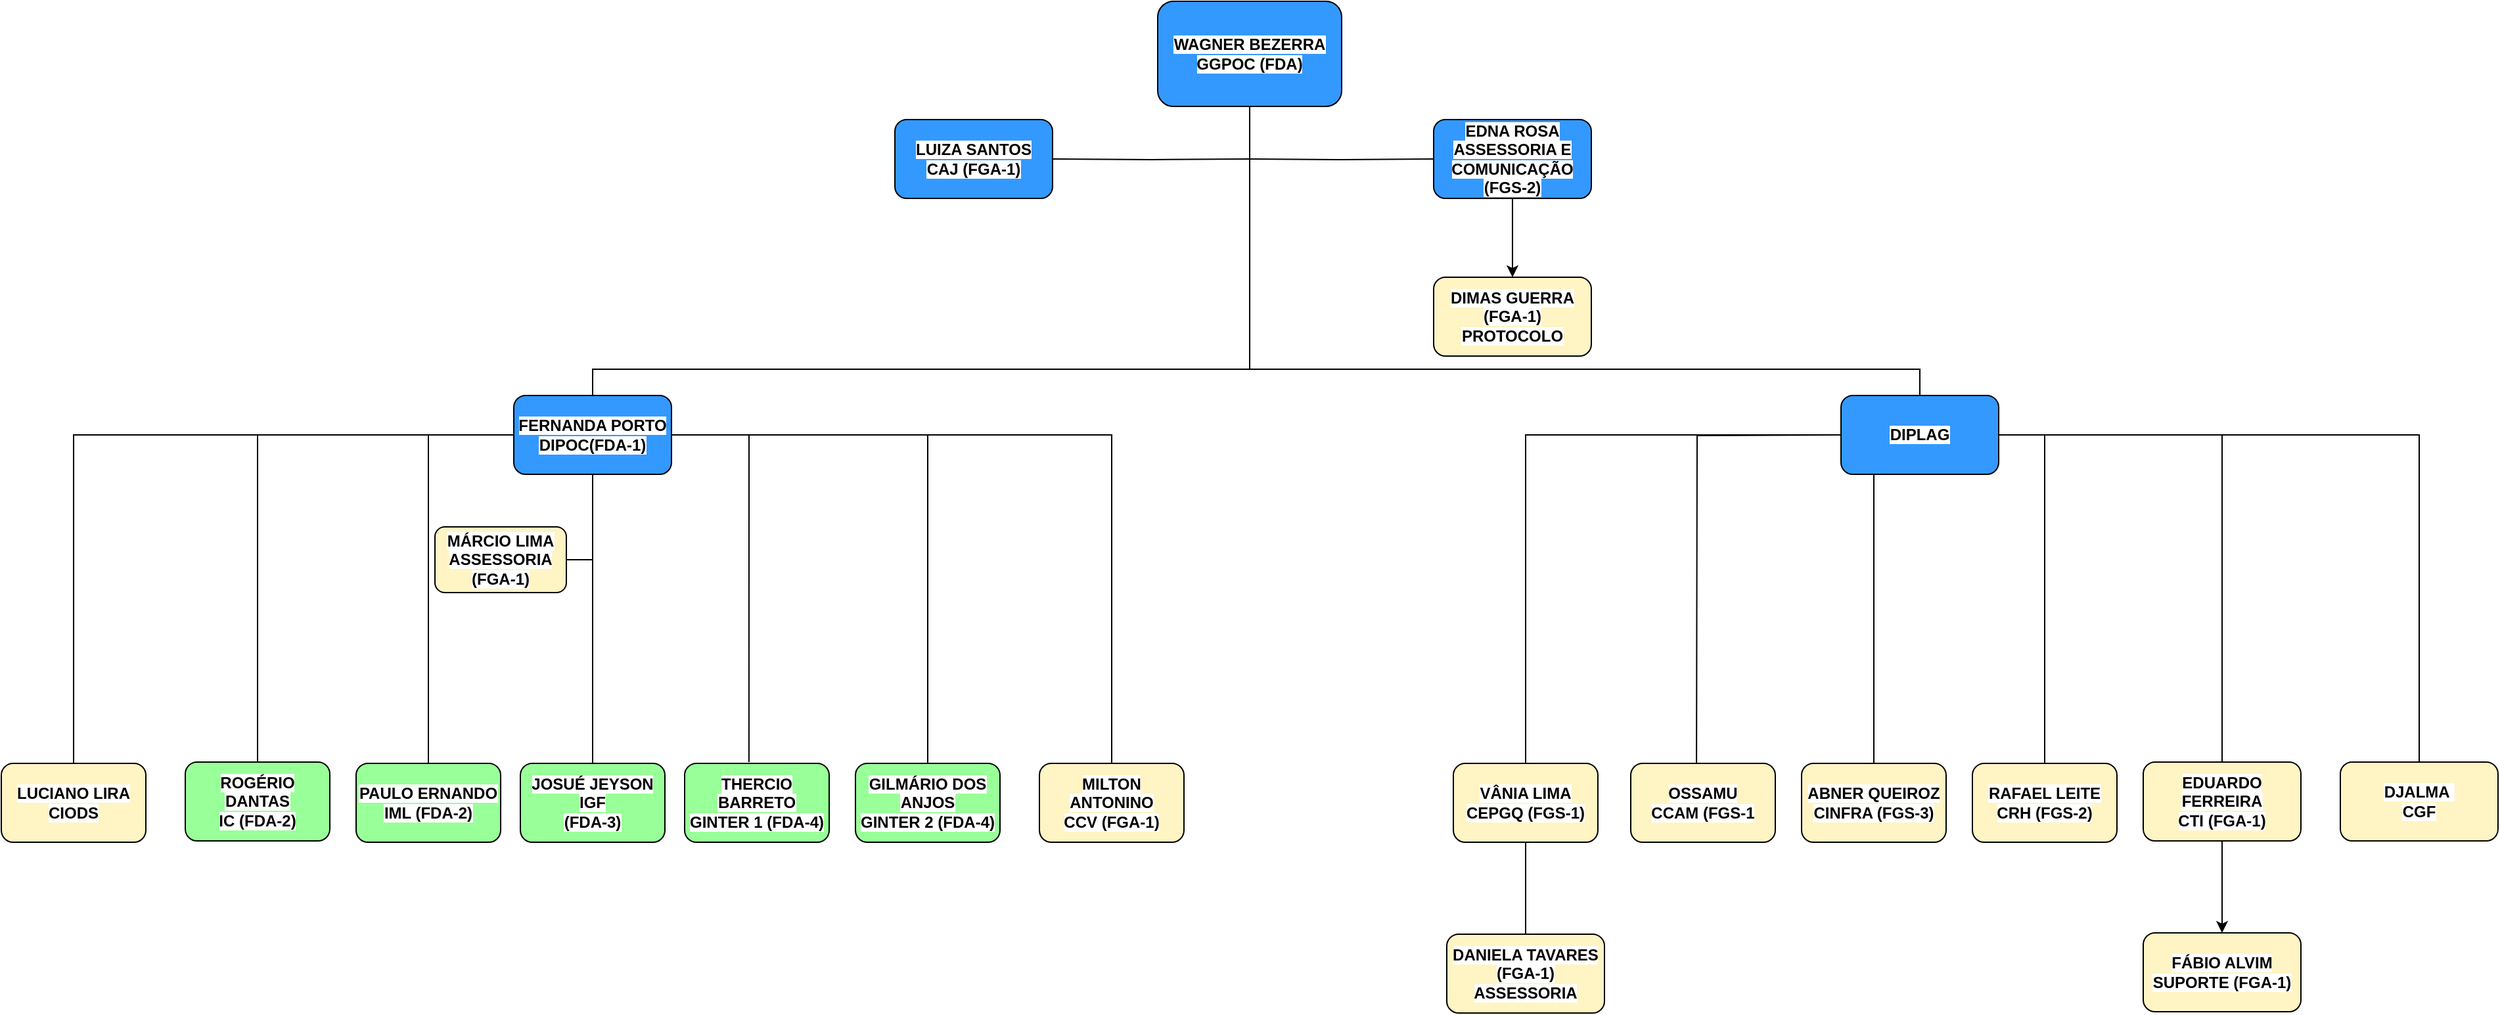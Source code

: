 <mxfile version="26.0.6">
  <diagram name="Página-1" id="0K0YXG1McnX2W62Tz3sX">
    <mxGraphModel dx="4366" dy="1054" grid="1" gridSize="10" guides="1" tooltips="1" connect="1" arrows="1" fold="1" page="1" pageScale="1" pageWidth="2339" pageHeight="3300" math="0" shadow="0">
      <root>
        <mxCell id="0" />
        <mxCell id="1" parent="0" />
        <mxCell id="xnhlpHmmhGfdedn4X0CP-37" value="" style="edgeStyle=orthogonalEdgeStyle;rounded=0;orthogonalLoop=1;jettySize=auto;html=1;endArrow=none;endFill=0;" parent="1" target="xnhlpHmmhGfdedn4X0CP-36" edge="1">
          <mxGeometry relative="1" as="geometry">
            <mxPoint x="690" y="200" as="sourcePoint" />
          </mxGeometry>
        </mxCell>
        <mxCell id="xnhlpHmmhGfdedn4X0CP-39" value="" style="edgeStyle=orthogonalEdgeStyle;rounded=0;orthogonalLoop=1;jettySize=auto;html=1;endArrow=none;endFill=0;" parent="1" target="xnhlpHmmhGfdedn4X0CP-38" edge="1">
          <mxGeometry relative="1" as="geometry">
            <mxPoint x="690" y="200" as="sourcePoint" />
          </mxGeometry>
        </mxCell>
        <mxCell id="xnhlpHmmhGfdedn4X0CP-2" value="&lt;div&gt;&lt;font style=&quot;vertical-align: inherit;&quot;&gt;&lt;font style=&quot;vertical-align: inherit;&quot;&gt;&lt;b style=&quot;background-color: light-dark(#ffffff, var(--ge-dark-color, #121212));&quot;&gt;WAGNER BEZERRA&lt;/b&gt;&lt;/font&gt;&lt;/font&gt;&lt;/div&gt;&lt;font style=&quot;vertical-align: inherit;&quot;&gt;&lt;font style=&quot;vertical-align: inherit;&quot;&gt;&lt;b style=&quot;background-color: light-dark(#ffffff, var(--ge-dark-color, #121212));&quot;&gt;GGPOC (FDA)&lt;/b&gt;&lt;/font&gt;&lt;/font&gt;" style="rounded=1;whiteSpace=wrap;html=1;fillColor=#3399FF;" parent="1" vertex="1">
          <mxGeometry x="620" y="80" width="140" height="80" as="geometry" />
        </mxCell>
        <mxCell id="xnhlpHmmhGfdedn4X0CP-27" style="edgeStyle=orthogonalEdgeStyle;rounded=0;orthogonalLoop=1;jettySize=auto;html=1;exitX=0;exitY=0.5;exitDx=0;exitDy=0;endArrow=none;endFill=0;" parent="1" source="xnhlpHmmhGfdedn4X0CP-3" target="xnhlpHmmhGfdedn4X0CP-26" edge="1">
          <mxGeometry relative="1" as="geometry" />
        </mxCell>
        <mxCell id="xnhlpHmmhGfdedn4X0CP-55" style="edgeStyle=orthogonalEdgeStyle;rounded=0;orthogonalLoop=1;jettySize=auto;html=1;exitX=0.5;exitY=1;exitDx=0;exitDy=0;endArrow=none;endFill=0;" parent="1" source="xnhlpHmmhGfdedn4X0CP-3" target="xnhlpHmmhGfdedn4X0CP-34" edge="1">
          <mxGeometry relative="1" as="geometry">
            <Array as="points">
              <mxPoint x="1190" y="440" />
              <mxPoint x="1165" y="440" />
            </Array>
          </mxGeometry>
        </mxCell>
        <mxCell id="xnhlpHmmhGfdedn4X0CP-56" style="edgeStyle=orthogonalEdgeStyle;rounded=0;orthogonalLoop=1;jettySize=auto;html=1;exitX=1;exitY=0.5;exitDx=0;exitDy=0;endArrow=none;endFill=0;" parent="1" source="xnhlpHmmhGfdedn4X0CP-3" target="xnhlpHmmhGfdedn4X0CP-35" edge="1">
          <mxGeometry relative="1" as="geometry" />
        </mxCell>
        <mxCell id="xnhlpHmmhGfdedn4X0CP-61" style="edgeStyle=orthogonalEdgeStyle;rounded=0;orthogonalLoop=1;jettySize=auto;html=1;exitX=1;exitY=0.5;exitDx=0;exitDy=0;entryX=0.5;entryY=0;entryDx=0;entryDy=0;endArrow=none;endFill=0;" parent="1" source="xnhlpHmmhGfdedn4X0CP-3" target="xnhlpHmmhGfdedn4X0CP-59" edge="1">
          <mxGeometry relative="1" as="geometry" />
        </mxCell>
        <mxCell id="XVnj3DxYSI7z3LRQhKSB-3" style="edgeStyle=orthogonalEdgeStyle;rounded=0;orthogonalLoop=1;jettySize=auto;html=1;exitX=1;exitY=0.5;exitDx=0;exitDy=0;endArrow=none;endFill=0;" edge="1" parent="1" source="xnhlpHmmhGfdedn4X0CP-3" target="XVnj3DxYSI7z3LRQhKSB-1">
          <mxGeometry relative="1" as="geometry" />
        </mxCell>
        <mxCell id="xnhlpHmmhGfdedn4X0CP-3" value="&lt;font style=&quot;vertical-align: inherit;&quot;&gt;&lt;font style=&quot;vertical-align: inherit;&quot;&gt;&lt;b style=&quot;background-color: light-dark(#ffffff, var(--ge-dark-color, #121212));&quot;&gt;DIPLAG&lt;/b&gt;&lt;/font&gt;&lt;/font&gt;" style="rounded=1;whiteSpace=wrap;html=1;fillColor=#3399FF;" parent="1" vertex="1">
          <mxGeometry x="1140" y="380" width="120" height="60" as="geometry" />
        </mxCell>
        <mxCell id="xnhlpHmmhGfdedn4X0CP-15" style="edgeStyle=orthogonalEdgeStyle;rounded=0;orthogonalLoop=1;jettySize=auto;html=1;exitX=0;exitY=0.5;exitDx=0;exitDy=0;entryX=0.5;entryY=0;entryDx=0;entryDy=0;endArrow=none;endFill=0;" parent="1" source="xnhlpHmmhGfdedn4X0CP-4" target="xnhlpHmmhGfdedn4X0CP-7" edge="1">
          <mxGeometry relative="1" as="geometry">
            <mxPoint x="-50" y="480" as="targetPoint" />
          </mxGeometry>
        </mxCell>
        <mxCell id="xnhlpHmmhGfdedn4X0CP-16" style="edgeStyle=orthogonalEdgeStyle;rounded=0;orthogonalLoop=1;jettySize=auto;html=1;exitX=0;exitY=0.5;exitDx=0;exitDy=0;endArrow=none;endFill=0;" parent="1" source="xnhlpHmmhGfdedn4X0CP-4" target="xnhlpHmmhGfdedn4X0CP-8" edge="1">
          <mxGeometry relative="1" as="geometry" />
        </mxCell>
        <mxCell id="xnhlpHmmhGfdedn4X0CP-20" style="edgeStyle=orthogonalEdgeStyle;rounded=0;orthogonalLoop=1;jettySize=auto;html=1;exitX=1;exitY=0.5;exitDx=0;exitDy=0;entryX=0.5;entryY=0;entryDx=0;entryDy=0;endArrow=none;endFill=0;" parent="1" source="xnhlpHmmhGfdedn4X0CP-4" target="xnhlpHmmhGfdedn4X0CP-10" edge="1">
          <mxGeometry relative="1" as="geometry" />
        </mxCell>
        <mxCell id="xnhlpHmmhGfdedn4X0CP-44" style="edgeStyle=orthogonalEdgeStyle;rounded=0;orthogonalLoop=1;jettySize=auto;html=1;exitX=0.5;exitY=1;exitDx=0;exitDy=0;entryX=0.5;entryY=0;entryDx=0;entryDy=0;endArrow=none;endFill=0;" parent="1" source="xnhlpHmmhGfdedn4X0CP-4" target="xnhlpHmmhGfdedn4X0CP-9" edge="1">
          <mxGeometry relative="1" as="geometry">
            <mxPoint x="190" y="640" as="targetPoint" />
          </mxGeometry>
        </mxCell>
        <mxCell id="xnhlpHmmhGfdedn4X0CP-49" style="edgeStyle=orthogonalEdgeStyle;rounded=0;orthogonalLoop=1;jettySize=auto;html=1;exitX=0;exitY=0.5;exitDx=0;exitDy=0;entryX=0.5;entryY=0;entryDx=0;entryDy=0;endArrow=none;endFill=0;" parent="1" source="xnhlpHmmhGfdedn4X0CP-4" target="xnhlpHmmhGfdedn4X0CP-47" edge="1">
          <mxGeometry relative="1" as="geometry" />
        </mxCell>
        <mxCell id="xnhlpHmmhGfdedn4X0CP-50" style="edgeStyle=orthogonalEdgeStyle;rounded=0;orthogonalLoop=1;jettySize=auto;html=1;exitX=1;exitY=0.5;exitDx=0;exitDy=0;entryX=0.5;entryY=0;entryDx=0;entryDy=0;strokeColor=default;endArrow=none;endFill=0;" parent="1" source="xnhlpHmmhGfdedn4X0CP-4" target="xnhlpHmmhGfdedn4X0CP-48" edge="1">
          <mxGeometry relative="1" as="geometry" />
        </mxCell>
        <mxCell id="XVnj3DxYSI7z3LRQhKSB-13" style="edgeStyle=orthogonalEdgeStyle;rounded=0;orthogonalLoop=1;jettySize=auto;html=1;exitX=0.5;exitY=1;exitDx=0;exitDy=0;entryX=1;entryY=0.5;entryDx=0;entryDy=0;endArrow=none;endFill=0;" edge="1" parent="1" source="xnhlpHmmhGfdedn4X0CP-4" target="XVnj3DxYSI7z3LRQhKSB-11">
          <mxGeometry relative="1" as="geometry" />
        </mxCell>
        <mxCell id="xnhlpHmmhGfdedn4X0CP-4" value="&lt;font style=&quot;vertical-align: inherit;&quot;&gt;&lt;font style=&quot;vertical-align: inherit;&quot;&gt;&lt;b style=&quot;background-color: light-dark(#ffffff, var(--ge-dark-color, #121212));&quot;&gt;FERNANDA PORTO&lt;/b&gt;&lt;/font&gt;&lt;/font&gt;&lt;div&gt;&lt;font style=&quot;vertical-align: inherit;&quot;&gt;&lt;font style=&quot;vertical-align: inherit;&quot;&gt;&lt;b style=&quot;background-color: light-dark(#ffffff, var(--ge-dark-color, #121212));&quot;&gt;DIPOC(FDA-1)&lt;/b&gt;&lt;/font&gt;&lt;/font&gt;&lt;/div&gt;" style="rounded=1;whiteSpace=wrap;html=1;fillColor=#3399FF;" parent="1" vertex="1">
          <mxGeometry x="130" y="380" width="120" height="60" as="geometry" />
        </mxCell>
        <mxCell id="xnhlpHmmhGfdedn4X0CP-5" value="" style="endArrow=none;html=1;rounded=0;exitX=0.5;exitY=0;exitDx=0;exitDy=0;entryX=0.5;entryY=1;entryDx=0;entryDy=0;" parent="1" source="xnhlpHmmhGfdedn4X0CP-4" target="xnhlpHmmhGfdedn4X0CP-2" edge="1">
          <mxGeometry width="50" height="50" relative="1" as="geometry">
            <mxPoint x="570" y="300" as="sourcePoint" />
            <mxPoint x="620" y="250" as="targetPoint" />
            <Array as="points">
              <mxPoint x="190" y="360" />
              <mxPoint x="330" y="360" />
              <mxPoint x="690" y="360" />
            </Array>
          </mxGeometry>
        </mxCell>
        <mxCell id="xnhlpHmmhGfdedn4X0CP-6" value="" style="endArrow=none;html=1;rounded=0;entryX=0.5;entryY=0;entryDx=0;entryDy=0;exitX=0.5;exitY=1;exitDx=0;exitDy=0;" parent="1" source="xnhlpHmmhGfdedn4X0CP-2" target="xnhlpHmmhGfdedn4X0CP-3" edge="1">
          <mxGeometry width="50" height="50" relative="1" as="geometry">
            <mxPoint x="760" y="250" as="sourcePoint" />
            <mxPoint x="810" y="200" as="targetPoint" />
            <Array as="points">
              <mxPoint x="690" y="360" />
              <mxPoint x="890" y="360" />
              <mxPoint x="1070" y="360" />
              <mxPoint x="1200" y="360" />
            </Array>
          </mxGeometry>
        </mxCell>
        <mxCell id="xnhlpHmmhGfdedn4X0CP-7" value="&lt;div&gt;&lt;b style=&quot;background-color: light-dark(#ffffff, var(--ge-dark-color, #121212));&quot;&gt;ROGÉRIO DANTAS&lt;/b&gt;&lt;/div&gt;&lt;font style=&quot;vertical-align: inherit;&quot;&gt;&lt;font style=&quot;vertical-align: inherit;&quot;&gt;&lt;b style=&quot;background-color: light-dark(#ffffff, var(--ge-dark-color, #121212));&quot;&gt;IC (FDA-2)&lt;/b&gt;&lt;/font&gt;&lt;/font&gt;" style="rounded=1;whiteSpace=wrap;html=1;fillColor=#99FF99;" parent="1" vertex="1">
          <mxGeometry x="-120" y="659" width="110" height="60" as="geometry" />
        </mxCell>
        <mxCell id="xnhlpHmmhGfdedn4X0CP-8" value="&lt;div&gt;&lt;font style=&quot;vertical-align: inherit;&quot;&gt;&lt;font style=&quot;vertical-align: inherit;&quot;&gt;&lt;b style=&quot;background-color: light-dark(#ffffff, var(--ge-dark-color, #121212));&quot;&gt;PAULO ERNANDO&lt;/b&gt;&lt;/font&gt;&lt;/font&gt;&lt;/div&gt;&lt;font style=&quot;vertical-align: inherit;&quot;&gt;&lt;font style=&quot;vertical-align: inherit;&quot;&gt;&lt;b style=&quot;background-color: light-dark(#ffffff, var(--ge-dark-color, #121212));&quot;&gt;IML (FDA-2)&lt;/b&gt;&lt;/font&gt;&lt;/font&gt;" style="rounded=1;whiteSpace=wrap;html=1;fillColor=#99FF99;" parent="1" vertex="1">
          <mxGeometry x="10" y="660" width="110" height="60" as="geometry" />
        </mxCell>
        <mxCell id="xnhlpHmmhGfdedn4X0CP-9" value="&lt;div&gt;&lt;font style=&quot;vertical-align: inherit;&quot;&gt;&lt;font style=&quot;vertical-align: inherit;&quot;&gt;&lt;b style=&quot;background-color: light-dark(#ffffff, var(--ge-dark-color, #121212));&quot;&gt;JOSUÉ JEYSON&lt;/b&gt;&lt;/font&gt;&lt;/font&gt;&lt;/div&gt;&lt;font style=&quot;vertical-align: inherit;&quot;&gt;&lt;font style=&quot;vertical-align: inherit;&quot;&gt;&lt;b style=&quot;background-color: light-dark(#ffffff, var(--ge-dark-color, #121212));&quot;&gt;IGF&lt;/b&gt;&lt;/font&gt;&lt;/font&gt;&lt;div&gt;&lt;font style=&quot;vertical-align: inherit;&quot;&gt;&lt;font style=&quot;vertical-align: inherit;&quot;&gt;&lt;b style=&quot;background-color: light-dark(#ffffff, var(--ge-dark-color, #121212));&quot;&gt;(FDA-3)&lt;/b&gt;&lt;/font&gt;&lt;/font&gt;&lt;/div&gt;" style="rounded=1;whiteSpace=wrap;html=1;fillColor=#99FF99;" parent="1" vertex="1">
          <mxGeometry x="135" y="660" width="110" height="60" as="geometry" />
        </mxCell>
        <mxCell id="xnhlpHmmhGfdedn4X0CP-10" value="&lt;div&gt;&lt;font style=&quot;vertical-align: inherit;&quot;&gt;&lt;font style=&quot;vertical-align: inherit;&quot;&gt;&lt;b style=&quot;background-color: light-dark(#ffffff, var(--ge-dark-color, #121212));&quot;&gt;GILMÁRIO DOS ANJOS&lt;/b&gt;&lt;/font&gt;&lt;/font&gt;&lt;/div&gt;&lt;font style=&quot;vertical-align: inherit;&quot;&gt;&lt;font style=&quot;vertical-align: inherit;&quot;&gt;&lt;b style=&quot;background-color: light-dark(#ffffff, var(--ge-dark-color, #121212));&quot;&gt;GINTER 2 (FDA-4)&lt;/b&gt;&lt;/font&gt;&lt;/font&gt;" style="rounded=1;whiteSpace=wrap;html=1;fillColor=#99FF99;" parent="1" vertex="1">
          <mxGeometry x="390" y="660" width="110" height="60" as="geometry" />
        </mxCell>
        <mxCell id="xnhlpHmmhGfdedn4X0CP-11" value="&lt;div&gt;&lt;font style=&quot;vertical-align: inherit;&quot;&gt;&lt;font style=&quot;vertical-align: inherit;&quot;&gt;&lt;b style=&quot;background-color: light-dark(#ffffff, var(--ge-dark-color, #121212));&quot;&gt;THERCIO BARRETO&lt;/b&gt;&lt;/font&gt;&lt;/font&gt;&lt;/div&gt;&lt;font style=&quot;vertical-align: inherit;&quot;&gt;&lt;font style=&quot;vertical-align: inherit;&quot;&gt;&lt;b style=&quot;background-color: light-dark(#ffffff, var(--ge-dark-color, #121212));&quot;&gt;GINTER 1 (FDA-4)&lt;/b&gt;&lt;/font&gt;&lt;/font&gt;" style="rounded=1;whiteSpace=wrap;html=1;fillColor=#99FF99;" parent="1" vertex="1">
          <mxGeometry x="260" y="660" width="110" height="60" as="geometry" />
        </mxCell>
        <mxCell id="xnhlpHmmhGfdedn4X0CP-21" style="edgeStyle=orthogonalEdgeStyle;rounded=0;orthogonalLoop=1;jettySize=auto;html=1;exitX=1;exitY=0.5;exitDx=0;exitDy=0;entryX=0.445;entryY=-0.017;entryDx=0;entryDy=0;entryPerimeter=0;endArrow=none;endFill=0;" parent="1" source="xnhlpHmmhGfdedn4X0CP-4" target="xnhlpHmmhGfdedn4X0CP-11" edge="1">
          <mxGeometry relative="1" as="geometry">
            <mxPoint x="348" y="490" as="targetPoint" />
          </mxGeometry>
        </mxCell>
        <mxCell id="xnhlpHmmhGfdedn4X0CP-26" value="&lt;div&gt;&lt;font style=&quot;vertical-align: inherit;&quot;&gt;&lt;font style=&quot;vertical-align: inherit; background-color: light-dark(#ffffff, var(--ge-dark-color, #121212));&quot;&gt;&lt;b&gt;VÂNIA LIMA&lt;/b&gt;&lt;/font&gt;&lt;/font&gt;&lt;/div&gt;&lt;font style=&quot;vertical-align: inherit;&quot;&gt;&lt;font style=&quot;vertical-align: inherit; background-color: light-dark(#ffffff, var(--ge-dark-color, #121212));&quot;&gt;&lt;b&gt;CEPGQ (FGS-1)&lt;/b&gt;&lt;/font&gt;&lt;/font&gt;" style="rounded=1;whiteSpace=wrap;html=1;fillColor=#FFF4C3;" parent="1" vertex="1">
          <mxGeometry x="845" y="660" width="110" height="60" as="geometry" />
        </mxCell>
        <mxCell id="xnhlpHmmhGfdedn4X0CP-33" value="&lt;div&gt;&lt;span style=&quot;background-color: light-dark(#ffffff, var(--ge-dark-color, #121212));&quot;&gt;&lt;b&gt;OSSAMU&lt;/b&gt;&lt;/span&gt;&lt;/div&gt;&lt;span style=&quot;background-color: light-dark(#ffffff, var(--ge-dark-color, #121212));&quot;&gt;&lt;b&gt;CCAM (FGS-1&lt;/b&gt;&lt;/span&gt;" style="rounded=1;whiteSpace=wrap;html=1;fillColor=#FFF4C3;" parent="1" vertex="1">
          <mxGeometry x="980" y="660" width="110" height="60" as="geometry" />
        </mxCell>
        <mxCell id="xnhlpHmmhGfdedn4X0CP-34" value="&lt;div&gt;&lt;font style=&quot;vertical-align: inherit;&quot;&gt;&lt;font style=&quot;vertical-align: inherit; background-color: light-dark(#ffffff, var(--ge-dark-color, #121212));&quot;&gt;&lt;b&gt;ABNER QUEIROZ&lt;/b&gt;&lt;/font&gt;&lt;/font&gt;&lt;/div&gt;&lt;font style=&quot;vertical-align: inherit;&quot;&gt;&lt;font style=&quot;vertical-align: inherit; background-color: light-dark(#ffffff, var(--ge-dark-color, #121212));&quot;&gt;&lt;b&gt;CINFRA (FGS-3)&lt;/b&gt;&lt;/font&gt;&lt;/font&gt;" style="rounded=1;whiteSpace=wrap;html=1;fillColor=#FFF4C3;" parent="1" vertex="1">
          <mxGeometry x="1110" y="660" width="110" height="60" as="geometry" />
        </mxCell>
        <mxCell id="xnhlpHmmhGfdedn4X0CP-35" value="&lt;div&gt;&lt;span style=&quot;background-color: light-dark(#ffffff, var(--ge-dark-color, #121212));&quot;&gt;&lt;b&gt;RAFAEL LEITE&lt;/b&gt;&lt;/span&gt;&lt;/div&gt;&lt;span style=&quot;background-color: light-dark(#ffffff, var(--ge-dark-color, #121212));&quot;&gt;&lt;b&gt;CRH (FGS-2)&lt;/b&gt;&lt;/span&gt;" style="rounded=1;whiteSpace=wrap;html=1;fillColor=#FFF4C3;" parent="1" vertex="1">
          <mxGeometry x="1240" y="660" width="110" height="60" as="geometry" />
        </mxCell>
        <mxCell id="XVnj3DxYSI7z3LRQhKSB-32" style="edgeStyle=orthogonalEdgeStyle;rounded=0;orthogonalLoop=1;jettySize=auto;html=1;exitX=0.5;exitY=1;exitDx=0;exitDy=0;entryX=0.5;entryY=0;entryDx=0;entryDy=0;" edge="1" parent="1" source="xnhlpHmmhGfdedn4X0CP-36" target="XVnj3DxYSI7z3LRQhKSB-25">
          <mxGeometry relative="1" as="geometry" />
        </mxCell>
        <mxCell id="xnhlpHmmhGfdedn4X0CP-36" value="&lt;div&gt;&lt;font style=&quot;vertical-align: inherit;&quot;&gt;&lt;font style=&quot;vertical-align: inherit;&quot;&gt;&lt;b style=&quot;background-color: light-dark(#ffffff, var(--ge-dark-color, #121212));&quot;&gt;EDNA ROSA&lt;/b&gt;&lt;/font&gt;&lt;/font&gt;&lt;/div&gt;&lt;font style=&quot;vertical-align: inherit;&quot;&gt;&lt;font style=&quot;vertical-align: inherit;&quot;&gt;&lt;b style=&quot;background-color: light-dark(#ffffff, var(--ge-dark-color, #121212));&quot;&gt;ASSESSORIA E COMUNICAÇÃO (FGS-2)&lt;/b&gt;&lt;/font&gt;&lt;/font&gt;" style="whiteSpace=wrap;html=1;fillColor=#3399FF;rounded=1;" parent="1" vertex="1">
          <mxGeometry x="830" y="170" width="120" height="60" as="geometry" />
        </mxCell>
        <mxCell id="xnhlpHmmhGfdedn4X0CP-38" value="&lt;div&gt;&lt;span style=&quot;background-color: light-dark(#ffffff, var(--ge-dark-color, #121212));&quot;&gt;&lt;b&gt;LUIZA SANTOS&lt;/b&gt;&lt;/span&gt;&lt;/div&gt;&lt;span style=&quot;background-color: light-dark(#ffffff, var(--ge-dark-color, #121212));&quot;&gt;&lt;b&gt;CAJ (FGA-1)&lt;/b&gt;&lt;/span&gt;" style="whiteSpace=wrap;html=1;fillColor=#3399FF;rounded=1;" parent="1" vertex="1">
          <mxGeometry x="420" y="170" width="120" height="60" as="geometry" />
        </mxCell>
        <mxCell id="xnhlpHmmhGfdedn4X0CP-41" style="edgeStyle=orthogonalEdgeStyle;rounded=0;orthogonalLoop=1;jettySize=auto;html=1;entryX=0.364;entryY=0;entryDx=0;entryDy=0;entryPerimeter=0;endArrow=none;endFill=0;" parent="1" edge="1">
          <mxGeometry relative="1" as="geometry">
            <mxPoint x="1140" y="410" as="sourcePoint" />
            <mxPoint x="1030.04" y="660" as="targetPoint" />
          </mxGeometry>
        </mxCell>
        <mxCell id="xnhlpHmmhGfdedn4X0CP-47" value="&lt;div&gt;&lt;b style=&quot;background-color: light-dark(#ffffff, var(--ge-dark-color, #121212));&quot;&gt;LUCIANO LIRA&lt;/b&gt;&lt;/div&gt;&lt;b style=&quot;background-color: light-dark(#ffffff, var(--ge-dark-color, #121212));&quot;&gt;CIODS&lt;/b&gt;" style="rounded=1;whiteSpace=wrap;html=1;fillColor=#FFF4C3;" parent="1" vertex="1">
          <mxGeometry x="-260" y="660" width="110" height="60" as="geometry" />
        </mxCell>
        <mxCell id="xnhlpHmmhGfdedn4X0CP-48" value="&lt;div&gt;&lt;b style=&quot;background-color: light-dark(#ffffff, var(--ge-dark-color, #121212));&quot;&gt;MILTON ANTONINO&lt;/b&gt;&lt;/div&gt;&lt;b style=&quot;background-color: light-dark(#ffffff, var(--ge-dark-color, #121212));&quot;&gt;CCV (FGA-1)&lt;/b&gt;" style="rounded=1;whiteSpace=wrap;html=1;fillColor=#FFF4C3;" parent="1" vertex="1">
          <mxGeometry x="530" y="660" width="110" height="60" as="geometry" />
        </mxCell>
        <mxCell id="XVnj3DxYSI7z3LRQhKSB-28" style="edgeStyle=orthogonalEdgeStyle;rounded=0;orthogonalLoop=1;jettySize=auto;html=1;exitX=0.5;exitY=1;exitDx=0;exitDy=0;entryX=0.5;entryY=0;entryDx=0;entryDy=0;" edge="1" parent="1" source="xnhlpHmmhGfdedn4X0CP-59" target="XVnj3DxYSI7z3LRQhKSB-5">
          <mxGeometry relative="1" as="geometry" />
        </mxCell>
        <mxCell id="xnhlpHmmhGfdedn4X0CP-59" value="&lt;div&gt;&lt;span style=&quot;background-color: light-dark(#ffffff, var(--ge-dark-color, #121212));&quot;&gt;&lt;b&gt;EDUARDO FERREIRA&lt;/b&gt;&lt;/span&gt;&lt;/div&gt;&lt;span style=&quot;background-color: light-dark(#ffffff, var(--ge-dark-color, #121212));&quot;&gt;&lt;b&gt;CTI (FGA-1)&lt;/b&gt;&lt;/span&gt;" style="whiteSpace=wrap;html=1;fillColor=#FFF4C3;rounded=1;" parent="1" vertex="1">
          <mxGeometry x="1370" y="659" width="120" height="60" as="geometry" />
        </mxCell>
        <mxCell id="XVnj3DxYSI7z3LRQhKSB-1" value="&lt;span style=&quot;background-color: rgb(255, 255, 255);&quot;&gt;&lt;b&gt;DJALMA&amp;nbsp;&lt;/b&gt;&lt;/span&gt;&lt;div&gt;&lt;span style=&quot;background-color: rgb(255, 255, 255);&quot;&gt;&lt;b&gt;CGF&lt;/b&gt;&lt;/span&gt;&lt;/div&gt;" style="whiteSpace=wrap;html=1;fillColor=#FFF4C3;rounded=1;" vertex="1" parent="1">
          <mxGeometry x="1520" y="659" width="120" height="60" as="geometry" />
        </mxCell>
        <mxCell id="XVnj3DxYSI7z3LRQhKSB-5" value="&lt;div&gt;&lt;b style=&quot;background-color: light-dark(#ffffff, var(--ge-dark-color, #121212));&quot;&gt;FÁBIO ALVIM&lt;/b&gt;&lt;/div&gt;&lt;b style=&quot;background-color: light-dark(#ffffff, var(--ge-dark-color, #121212));&quot;&gt;SUPORTE (FGA-1)&lt;/b&gt;" style="whiteSpace=wrap;html=1;fillColor=#FFF4C3;rounded=1;" vertex="1" parent="1">
          <mxGeometry x="1370" y="789" width="120" height="60" as="geometry" />
        </mxCell>
        <mxCell id="XVnj3DxYSI7z3LRQhKSB-11" value="&lt;div&gt;&lt;b style=&quot;background-color: light-dark(#ffffff, var(--ge-dark-color, #121212));&quot;&gt;MÁRCIO LIMA&lt;/b&gt;&lt;/div&gt;&lt;b style=&quot;background-color: light-dark(#ffffff, var(--ge-dark-color, #121212));&quot;&gt;ASSESSORIA (FGA-1)&lt;/b&gt;" style="whiteSpace=wrap;html=1;fillColor=#FFF4C3;rounded=1;" vertex="1" parent="1">
          <mxGeometry x="70" y="480" width="100" height="50" as="geometry" />
        </mxCell>
        <mxCell id="XVnj3DxYSI7z3LRQhKSB-31" style="edgeStyle=orthogonalEdgeStyle;rounded=0;orthogonalLoop=1;jettySize=auto;html=1;exitX=0.5;exitY=0;exitDx=0;exitDy=0;entryX=0.5;entryY=1;entryDx=0;entryDy=0;endArrow=none;endFill=0;" edge="1" parent="1" source="XVnj3DxYSI7z3LRQhKSB-21" target="xnhlpHmmhGfdedn4X0CP-26">
          <mxGeometry relative="1" as="geometry" />
        </mxCell>
        <mxCell id="XVnj3DxYSI7z3LRQhKSB-21" value="&lt;span style=&quot;background-color: light-dark(#ffffff, var(--ge-dark-color, #121212));&quot;&gt;&lt;b&gt;DANIELA TAVARES&lt;/b&gt;&lt;/span&gt;&lt;div&gt;&lt;span style=&quot;background-color: light-dark(#ffffff, var(--ge-dark-color, #121212));&quot;&gt;&lt;b&gt;(FGA-1)&lt;/b&gt;&lt;/span&gt;&lt;/div&gt;&lt;div&gt;&lt;span style=&quot;background-color: light-dark(#ffffff, var(--ge-dark-color, #121212));&quot;&gt;&lt;b&gt;ASSESSORIA&lt;/b&gt;&lt;/span&gt;&lt;/div&gt;" style="whiteSpace=wrap;html=1;fillColor=#FFF4C3;rounded=1;" vertex="1" parent="1">
          <mxGeometry x="840" y="790" width="120" height="60" as="geometry" />
        </mxCell>
        <mxCell id="XVnj3DxYSI7z3LRQhKSB-25" value="&lt;b style=&quot;background-color: light-dark(#ffffff, var(--ge-dark-color, #121212));&quot;&gt;DIMAS GUERRA (FGA-1) PROTOCOLO&lt;/b&gt;" style="whiteSpace=wrap;html=1;fillColor=#FFF4C3;rounded=1;" vertex="1" parent="1">
          <mxGeometry x="830" y="290" width="120" height="60" as="geometry" />
        </mxCell>
      </root>
    </mxGraphModel>
  </diagram>
</mxfile>

